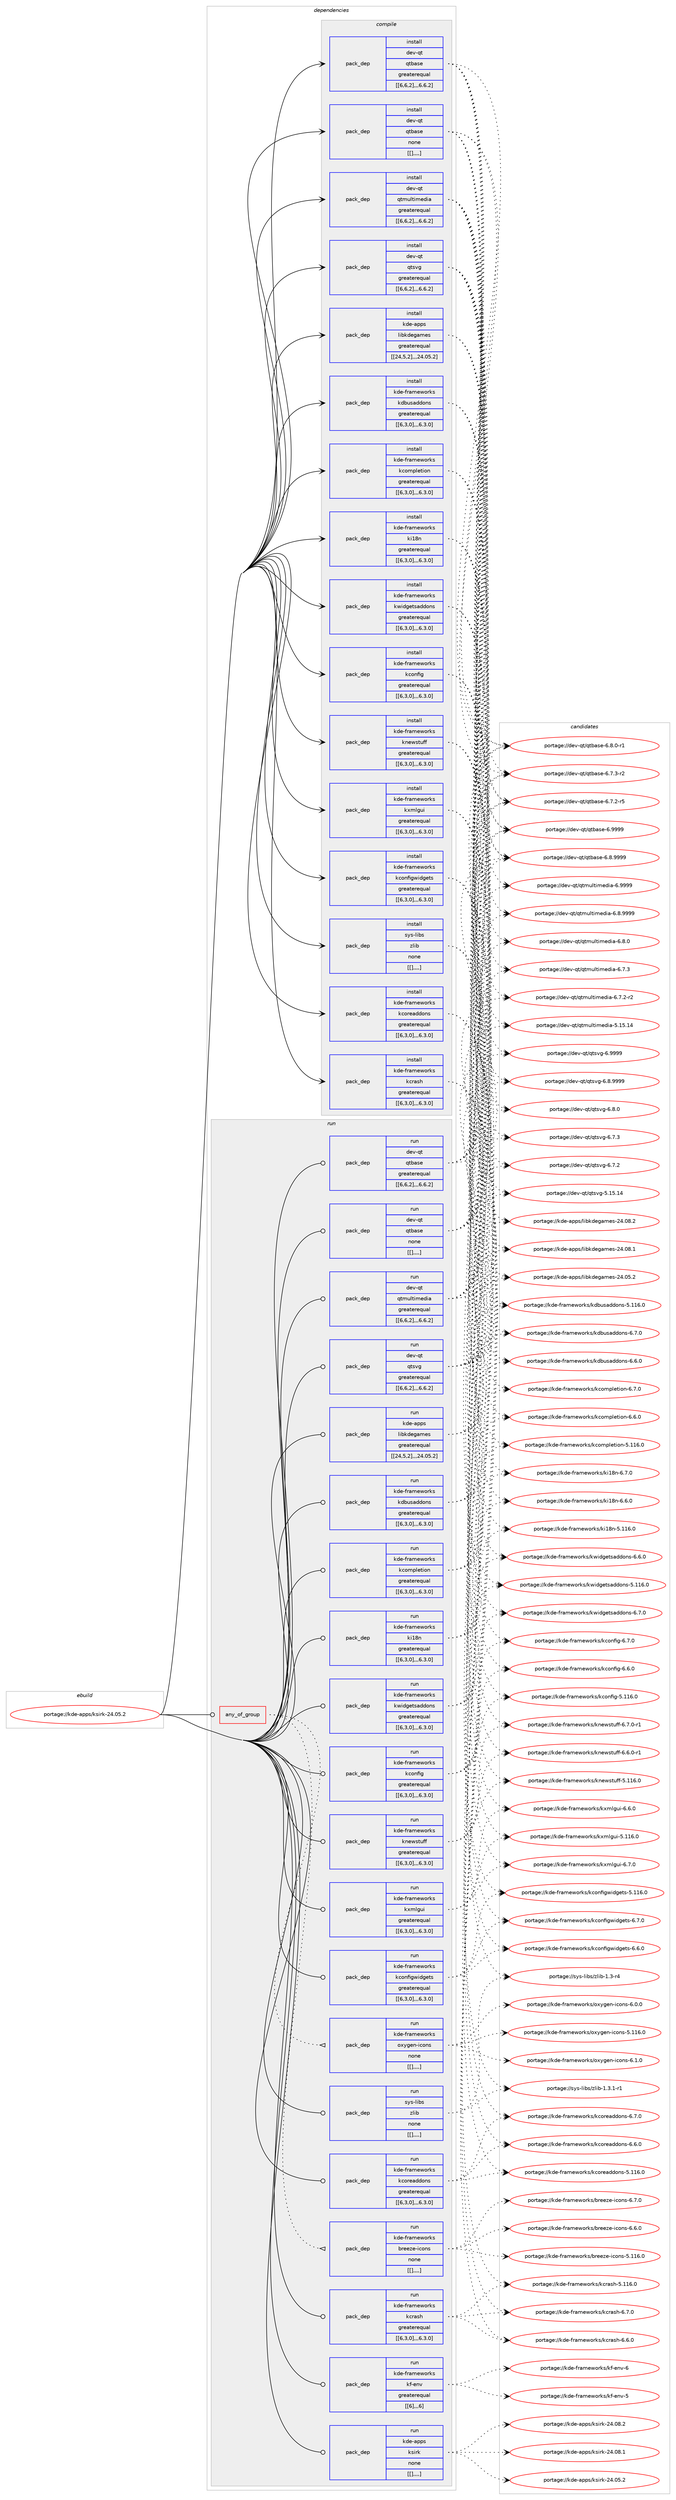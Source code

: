 digraph prolog {

# *************
# Graph options
# *************

newrank=true;
concentrate=true;
compound=true;
graph [rankdir=LR,fontname=Helvetica,fontsize=10,ranksep=1.5];#, ranksep=2.5, nodesep=0.2];
edge  [arrowhead=vee];
node  [fontname=Helvetica,fontsize=10];

# **********
# The ebuild
# **********

subgraph cluster_leftcol {
color=gray;
label=<<i>ebuild</i>>;
id [label="portage://kde-apps/ksirk-24.05.2", color=red, width=4, href="../kde-apps/ksirk-24.05.2.svg"];
}

# ****************
# The dependencies
# ****************

subgraph cluster_midcol {
color=gray;
label=<<i>dependencies</i>>;
subgraph cluster_compile {
fillcolor="#eeeeee";
style=filled;
label=<<i>compile</i>>;
subgraph pack200305 {
dependency274861 [label=<<TABLE BORDER="0" CELLBORDER="1" CELLSPACING="0" CELLPADDING="4" WIDTH="220"><TR><TD ROWSPAN="6" CELLPADDING="30">pack_dep</TD></TR><TR><TD WIDTH="110">install</TD></TR><TR><TD>dev-qt</TD></TR><TR><TD>qtbase</TD></TR><TR><TD>greaterequal</TD></TR><TR><TD>[[6,6,2],,,6.6.2]</TD></TR></TABLE>>, shape=none, color=blue];
}
id:e -> dependency274861:w [weight=20,style="solid",arrowhead="vee"];
subgraph pack200398 {
dependency274977 [label=<<TABLE BORDER="0" CELLBORDER="1" CELLSPACING="0" CELLPADDING="4" WIDTH="220"><TR><TD ROWSPAN="6" CELLPADDING="30">pack_dep</TD></TR><TR><TD WIDTH="110">install</TD></TR><TR><TD>dev-qt</TD></TR><TR><TD>qtbase</TD></TR><TR><TD>none</TD></TR><TR><TD>[[],,,,]</TD></TR></TABLE>>, shape=none, color=blue];
}
id:e -> dependency274977:w [weight=20,style="solid",arrowhead="vee"];
subgraph pack200439 {
dependency275063 [label=<<TABLE BORDER="0" CELLBORDER="1" CELLSPACING="0" CELLPADDING="4" WIDTH="220"><TR><TD ROWSPAN="6" CELLPADDING="30">pack_dep</TD></TR><TR><TD WIDTH="110">install</TD></TR><TR><TD>dev-qt</TD></TR><TR><TD>qtmultimedia</TD></TR><TR><TD>greaterequal</TD></TR><TR><TD>[[6,6,2],,,6.6.2]</TD></TR></TABLE>>, shape=none, color=blue];
}
id:e -> dependency275063:w [weight=20,style="solid",arrowhead="vee"];
subgraph pack200602 {
dependency275223 [label=<<TABLE BORDER="0" CELLBORDER="1" CELLSPACING="0" CELLPADDING="4" WIDTH="220"><TR><TD ROWSPAN="6" CELLPADDING="30">pack_dep</TD></TR><TR><TD WIDTH="110">install</TD></TR><TR><TD>dev-qt</TD></TR><TR><TD>qtsvg</TD></TR><TR><TD>greaterequal</TD></TR><TR><TD>[[6,6,2],,,6.6.2]</TD></TR></TABLE>>, shape=none, color=blue];
}
id:e -> dependency275223:w [weight=20,style="solid",arrowhead="vee"];
subgraph pack200681 {
dependency275249 [label=<<TABLE BORDER="0" CELLBORDER="1" CELLSPACING="0" CELLPADDING="4" WIDTH="220"><TR><TD ROWSPAN="6" CELLPADDING="30">pack_dep</TD></TR><TR><TD WIDTH="110">install</TD></TR><TR><TD>kde-apps</TD></TR><TR><TD>libkdegames</TD></TR><TR><TD>greaterequal</TD></TR><TR><TD>[[24,5,2],,,24.05.2]</TD></TR></TABLE>>, shape=none, color=blue];
}
id:e -> dependency275249:w [weight=20,style="solid",arrowhead="vee"];
subgraph pack200685 {
dependency275260 [label=<<TABLE BORDER="0" CELLBORDER="1" CELLSPACING="0" CELLPADDING="4" WIDTH="220"><TR><TD ROWSPAN="6" CELLPADDING="30">pack_dep</TD></TR><TR><TD WIDTH="110">install</TD></TR><TR><TD>kde-frameworks</TD></TR><TR><TD>kcompletion</TD></TR><TR><TD>greaterequal</TD></TR><TR><TD>[[6,3,0],,,6.3.0]</TD></TR></TABLE>>, shape=none, color=blue];
}
id:e -> dependency275260:w [weight=20,style="solid",arrowhead="vee"];
subgraph pack200767 {
dependency275373 [label=<<TABLE BORDER="0" CELLBORDER="1" CELLSPACING="0" CELLPADDING="4" WIDTH="220"><TR><TD ROWSPAN="6" CELLPADDING="30">pack_dep</TD></TR><TR><TD WIDTH="110">install</TD></TR><TR><TD>kde-frameworks</TD></TR><TR><TD>kconfig</TD></TR><TR><TD>greaterequal</TD></TR><TR><TD>[[6,3,0],,,6.3.0]</TD></TR></TABLE>>, shape=none, color=blue];
}
id:e -> dependency275373:w [weight=20,style="solid",arrowhead="vee"];
subgraph pack200827 {
dependency275395 [label=<<TABLE BORDER="0" CELLBORDER="1" CELLSPACING="0" CELLPADDING="4" WIDTH="220"><TR><TD ROWSPAN="6" CELLPADDING="30">pack_dep</TD></TR><TR><TD WIDTH="110">install</TD></TR><TR><TD>kde-frameworks</TD></TR><TR><TD>kconfigwidgets</TD></TR><TR><TD>greaterequal</TD></TR><TR><TD>[[6,3,0],,,6.3.0]</TD></TR></TABLE>>, shape=none, color=blue];
}
id:e -> dependency275395:w [weight=20,style="solid",arrowhead="vee"];
subgraph pack200868 {
dependency275460 [label=<<TABLE BORDER="0" CELLBORDER="1" CELLSPACING="0" CELLPADDING="4" WIDTH="220"><TR><TD ROWSPAN="6" CELLPADDING="30">pack_dep</TD></TR><TR><TD WIDTH="110">install</TD></TR><TR><TD>kde-frameworks</TD></TR><TR><TD>kcoreaddons</TD></TR><TR><TD>greaterequal</TD></TR><TR><TD>[[6,3,0],,,6.3.0]</TD></TR></TABLE>>, shape=none, color=blue];
}
id:e -> dependency275460:w [weight=20,style="solid",arrowhead="vee"];
subgraph pack200905 {
dependency275480 [label=<<TABLE BORDER="0" CELLBORDER="1" CELLSPACING="0" CELLPADDING="4" WIDTH="220"><TR><TD ROWSPAN="6" CELLPADDING="30">pack_dep</TD></TR><TR><TD WIDTH="110">install</TD></TR><TR><TD>kde-frameworks</TD></TR><TR><TD>kcrash</TD></TR><TR><TD>greaterequal</TD></TR><TR><TD>[[6,3,0],,,6.3.0]</TD></TR></TABLE>>, shape=none, color=blue];
}
id:e -> dependency275480:w [weight=20,style="solid",arrowhead="vee"];
subgraph pack200908 {
dependency275486 [label=<<TABLE BORDER="0" CELLBORDER="1" CELLSPACING="0" CELLPADDING="4" WIDTH="220"><TR><TD ROWSPAN="6" CELLPADDING="30">pack_dep</TD></TR><TR><TD WIDTH="110">install</TD></TR><TR><TD>kde-frameworks</TD></TR><TR><TD>kdbusaddons</TD></TR><TR><TD>greaterequal</TD></TR><TR><TD>[[6,3,0],,,6.3.0]</TD></TR></TABLE>>, shape=none, color=blue];
}
id:e -> dependency275486:w [weight=20,style="solid",arrowhead="vee"];
subgraph pack200923 {
dependency275505 [label=<<TABLE BORDER="0" CELLBORDER="1" CELLSPACING="0" CELLPADDING="4" WIDTH="220"><TR><TD ROWSPAN="6" CELLPADDING="30">pack_dep</TD></TR><TR><TD WIDTH="110">install</TD></TR><TR><TD>kde-frameworks</TD></TR><TR><TD>ki18n</TD></TR><TR><TD>greaterequal</TD></TR><TR><TD>[[6,3,0],,,6.3.0]</TD></TR></TABLE>>, shape=none, color=blue];
}
id:e -> dependency275505:w [weight=20,style="solid",arrowhead="vee"];
subgraph pack200930 {
dependency275523 [label=<<TABLE BORDER="0" CELLBORDER="1" CELLSPACING="0" CELLPADDING="4" WIDTH="220"><TR><TD ROWSPAN="6" CELLPADDING="30">pack_dep</TD></TR><TR><TD WIDTH="110">install</TD></TR><TR><TD>kde-frameworks</TD></TR><TR><TD>knewstuff</TD></TR><TR><TD>greaterequal</TD></TR><TR><TD>[[6,3,0],,,6.3.0]</TD></TR></TABLE>>, shape=none, color=blue];
}
id:e -> dependency275523:w [weight=20,style="solid",arrowhead="vee"];
subgraph pack200963 {
dependency275546 [label=<<TABLE BORDER="0" CELLBORDER="1" CELLSPACING="0" CELLPADDING="4" WIDTH="220"><TR><TD ROWSPAN="6" CELLPADDING="30">pack_dep</TD></TR><TR><TD WIDTH="110">install</TD></TR><TR><TD>kde-frameworks</TD></TR><TR><TD>kwidgetsaddons</TD></TR><TR><TD>greaterequal</TD></TR><TR><TD>[[6,3,0],,,6.3.0]</TD></TR></TABLE>>, shape=none, color=blue];
}
id:e -> dependency275546:w [weight=20,style="solid",arrowhead="vee"];
subgraph pack200967 {
dependency275584 [label=<<TABLE BORDER="0" CELLBORDER="1" CELLSPACING="0" CELLPADDING="4" WIDTH="220"><TR><TD ROWSPAN="6" CELLPADDING="30">pack_dep</TD></TR><TR><TD WIDTH="110">install</TD></TR><TR><TD>kde-frameworks</TD></TR><TR><TD>kxmlgui</TD></TR><TR><TD>greaterequal</TD></TR><TR><TD>[[6,3,0],,,6.3.0]</TD></TR></TABLE>>, shape=none, color=blue];
}
id:e -> dependency275584:w [weight=20,style="solid",arrowhead="vee"];
subgraph pack201005 {
dependency275747 [label=<<TABLE BORDER="0" CELLBORDER="1" CELLSPACING="0" CELLPADDING="4" WIDTH="220"><TR><TD ROWSPAN="6" CELLPADDING="30">pack_dep</TD></TR><TR><TD WIDTH="110">install</TD></TR><TR><TD>sys-libs</TD></TR><TR><TD>zlib</TD></TR><TR><TD>none</TD></TR><TR><TD>[[],,,,]</TD></TR></TABLE>>, shape=none, color=blue];
}
id:e -> dependency275747:w [weight=20,style="solid",arrowhead="vee"];
}
subgraph cluster_compileandrun {
fillcolor="#eeeeee";
style=filled;
label=<<i>compile and run</i>>;
}
subgraph cluster_run {
fillcolor="#eeeeee";
style=filled;
label=<<i>run</i>>;
subgraph any1962 {
dependency275754 [label=<<TABLE BORDER="0" CELLBORDER="1" CELLSPACING="0" CELLPADDING="4"><TR><TD CELLPADDING="10">any_of_group</TD></TR></TABLE>>, shape=none, color=red];subgraph pack201174 {
dependency275772 [label=<<TABLE BORDER="0" CELLBORDER="1" CELLSPACING="0" CELLPADDING="4" WIDTH="220"><TR><TD ROWSPAN="6" CELLPADDING="30">pack_dep</TD></TR><TR><TD WIDTH="110">run</TD></TR><TR><TD>kde-frameworks</TD></TR><TR><TD>breeze-icons</TD></TR><TR><TD>none</TD></TR><TR><TD>[[],,,,]</TD></TR></TABLE>>, shape=none, color=blue];
}
dependency275754:e -> dependency275772:w [weight=20,style="dotted",arrowhead="oinv"];
subgraph pack201200 {
dependency275803 [label=<<TABLE BORDER="0" CELLBORDER="1" CELLSPACING="0" CELLPADDING="4" WIDTH="220"><TR><TD ROWSPAN="6" CELLPADDING="30">pack_dep</TD></TR><TR><TD WIDTH="110">run</TD></TR><TR><TD>kde-frameworks</TD></TR><TR><TD>oxygen-icons</TD></TR><TR><TD>none</TD></TR><TR><TD>[[],,,,]</TD></TR></TABLE>>, shape=none, color=blue];
}
dependency275754:e -> dependency275803:w [weight=20,style="dotted",arrowhead="oinv"];
}
id:e -> dependency275754:w [weight=20,style="solid",arrowhead="odot"];
subgraph pack201203 {
dependency275822 [label=<<TABLE BORDER="0" CELLBORDER="1" CELLSPACING="0" CELLPADDING="4" WIDTH="220"><TR><TD ROWSPAN="6" CELLPADDING="30">pack_dep</TD></TR><TR><TD WIDTH="110">run</TD></TR><TR><TD>dev-qt</TD></TR><TR><TD>qtbase</TD></TR><TR><TD>greaterequal</TD></TR><TR><TD>[[6,6,2],,,6.6.2]</TD></TR></TABLE>>, shape=none, color=blue];
}
id:e -> dependency275822:w [weight=20,style="solid",arrowhead="odot"];
subgraph pack201246 {
dependency275857 [label=<<TABLE BORDER="0" CELLBORDER="1" CELLSPACING="0" CELLPADDING="4" WIDTH="220"><TR><TD ROWSPAN="6" CELLPADDING="30">pack_dep</TD></TR><TR><TD WIDTH="110">run</TD></TR><TR><TD>dev-qt</TD></TR><TR><TD>qtbase</TD></TR><TR><TD>none</TD></TR><TR><TD>[[],,,,]</TD></TR></TABLE>>, shape=none, color=blue];
}
id:e -> dependency275857:w [weight=20,style="solid",arrowhead="odot"];
subgraph pack201260 {
dependency275870 [label=<<TABLE BORDER="0" CELLBORDER="1" CELLSPACING="0" CELLPADDING="4" WIDTH="220"><TR><TD ROWSPAN="6" CELLPADDING="30">pack_dep</TD></TR><TR><TD WIDTH="110">run</TD></TR><TR><TD>dev-qt</TD></TR><TR><TD>qtmultimedia</TD></TR><TR><TD>greaterequal</TD></TR><TR><TD>[[6,6,2],,,6.6.2]</TD></TR></TABLE>>, shape=none, color=blue];
}
id:e -> dependency275870:w [weight=20,style="solid",arrowhead="odot"];
subgraph pack201275 {
dependency275887 [label=<<TABLE BORDER="0" CELLBORDER="1" CELLSPACING="0" CELLPADDING="4" WIDTH="220"><TR><TD ROWSPAN="6" CELLPADDING="30">pack_dep</TD></TR><TR><TD WIDTH="110">run</TD></TR><TR><TD>dev-qt</TD></TR><TR><TD>qtsvg</TD></TR><TR><TD>greaterequal</TD></TR><TR><TD>[[6,6,2],,,6.6.2]</TD></TR></TABLE>>, shape=none, color=blue];
}
id:e -> dependency275887:w [weight=20,style="solid",arrowhead="odot"];
subgraph pack201280 {
dependency275891 [label=<<TABLE BORDER="0" CELLBORDER="1" CELLSPACING="0" CELLPADDING="4" WIDTH="220"><TR><TD ROWSPAN="6" CELLPADDING="30">pack_dep</TD></TR><TR><TD WIDTH="110">run</TD></TR><TR><TD>kde-apps</TD></TR><TR><TD>libkdegames</TD></TR><TR><TD>greaterequal</TD></TR><TR><TD>[[24,5,2],,,24.05.2]</TD></TR></TABLE>>, shape=none, color=blue];
}
id:e -> dependency275891:w [weight=20,style="solid",arrowhead="odot"];
subgraph pack201285 {
dependency275893 [label=<<TABLE BORDER="0" CELLBORDER="1" CELLSPACING="0" CELLPADDING="4" WIDTH="220"><TR><TD ROWSPAN="6" CELLPADDING="30">pack_dep</TD></TR><TR><TD WIDTH="110">run</TD></TR><TR><TD>kde-frameworks</TD></TR><TR><TD>kcompletion</TD></TR><TR><TD>greaterequal</TD></TR><TR><TD>[[6,3,0],,,6.3.0]</TD></TR></TABLE>>, shape=none, color=blue];
}
id:e -> dependency275893:w [weight=20,style="solid",arrowhead="odot"];
subgraph pack201289 {
dependency275894 [label=<<TABLE BORDER="0" CELLBORDER="1" CELLSPACING="0" CELLPADDING="4" WIDTH="220"><TR><TD ROWSPAN="6" CELLPADDING="30">pack_dep</TD></TR><TR><TD WIDTH="110">run</TD></TR><TR><TD>kde-frameworks</TD></TR><TR><TD>kconfig</TD></TR><TR><TD>greaterequal</TD></TR><TR><TD>[[6,3,0],,,6.3.0]</TD></TR></TABLE>>, shape=none, color=blue];
}
id:e -> dependency275894:w [weight=20,style="solid",arrowhead="odot"];
subgraph pack201327 {
dependency275958 [label=<<TABLE BORDER="0" CELLBORDER="1" CELLSPACING="0" CELLPADDING="4" WIDTH="220"><TR><TD ROWSPAN="6" CELLPADDING="30">pack_dep</TD></TR><TR><TD WIDTH="110">run</TD></TR><TR><TD>kde-frameworks</TD></TR><TR><TD>kconfigwidgets</TD></TR><TR><TD>greaterequal</TD></TR><TR><TD>[[6,3,0],,,6.3.0]</TD></TR></TABLE>>, shape=none, color=blue];
}
id:e -> dependency275958:w [weight=20,style="solid",arrowhead="odot"];
subgraph pack201341 {
dependency275960 [label=<<TABLE BORDER="0" CELLBORDER="1" CELLSPACING="0" CELLPADDING="4" WIDTH="220"><TR><TD ROWSPAN="6" CELLPADDING="30">pack_dep</TD></TR><TR><TD WIDTH="110">run</TD></TR><TR><TD>kde-frameworks</TD></TR><TR><TD>kcoreaddons</TD></TR><TR><TD>greaterequal</TD></TR><TR><TD>[[6,3,0],,,6.3.0]</TD></TR></TABLE>>, shape=none, color=blue];
}
id:e -> dependency275960:w [weight=20,style="solid",arrowhead="odot"];
subgraph pack201345 {
dependency275963 [label=<<TABLE BORDER="0" CELLBORDER="1" CELLSPACING="0" CELLPADDING="4" WIDTH="220"><TR><TD ROWSPAN="6" CELLPADDING="30">pack_dep</TD></TR><TR><TD WIDTH="110">run</TD></TR><TR><TD>kde-frameworks</TD></TR><TR><TD>kcrash</TD></TR><TR><TD>greaterequal</TD></TR><TR><TD>[[6,3,0],,,6.3.0]</TD></TR></TABLE>>, shape=none, color=blue];
}
id:e -> dependency275963:w [weight=20,style="solid",arrowhead="odot"];
subgraph pack201388 {
dependency276013 [label=<<TABLE BORDER="0" CELLBORDER="1" CELLSPACING="0" CELLPADDING="4" WIDTH="220"><TR><TD ROWSPAN="6" CELLPADDING="30">pack_dep</TD></TR><TR><TD WIDTH="110">run</TD></TR><TR><TD>kde-frameworks</TD></TR><TR><TD>kdbusaddons</TD></TR><TR><TD>greaterequal</TD></TR><TR><TD>[[6,3,0],,,6.3.0]</TD></TR></TABLE>>, shape=none, color=blue];
}
id:e -> dependency276013:w [weight=20,style="solid",arrowhead="odot"];
subgraph pack201393 {
dependency276076 [label=<<TABLE BORDER="0" CELLBORDER="1" CELLSPACING="0" CELLPADDING="4" WIDTH="220"><TR><TD ROWSPAN="6" CELLPADDING="30">pack_dep</TD></TR><TR><TD WIDTH="110">run</TD></TR><TR><TD>kde-frameworks</TD></TR><TR><TD>kf-env</TD></TR><TR><TD>greaterequal</TD></TR><TR><TD>[[6],,,6]</TD></TR></TABLE>>, shape=none, color=blue];
}
id:e -> dependency276076:w [weight=20,style="solid",arrowhead="odot"];
subgraph pack201457 {
dependency276086 [label=<<TABLE BORDER="0" CELLBORDER="1" CELLSPACING="0" CELLPADDING="4" WIDTH="220"><TR><TD ROWSPAN="6" CELLPADDING="30">pack_dep</TD></TR><TR><TD WIDTH="110">run</TD></TR><TR><TD>kde-frameworks</TD></TR><TR><TD>ki18n</TD></TR><TR><TD>greaterequal</TD></TR><TR><TD>[[6,3,0],,,6.3.0]</TD></TR></TABLE>>, shape=none, color=blue];
}
id:e -> dependency276086:w [weight=20,style="solid",arrowhead="odot"];
subgraph pack201476 {
dependency276145 [label=<<TABLE BORDER="0" CELLBORDER="1" CELLSPACING="0" CELLPADDING="4" WIDTH="220"><TR><TD ROWSPAN="6" CELLPADDING="30">pack_dep</TD></TR><TR><TD WIDTH="110">run</TD></TR><TR><TD>kde-frameworks</TD></TR><TR><TD>knewstuff</TD></TR><TR><TD>greaterequal</TD></TR><TR><TD>[[6,3,0],,,6.3.0]</TD></TR></TABLE>>, shape=none, color=blue];
}
id:e -> dependency276145:w [weight=20,style="solid",arrowhead="odot"];
subgraph pack201522 {
dependency276147 [label=<<TABLE BORDER="0" CELLBORDER="1" CELLSPACING="0" CELLPADDING="4" WIDTH="220"><TR><TD ROWSPAN="6" CELLPADDING="30">pack_dep</TD></TR><TR><TD WIDTH="110">run</TD></TR><TR><TD>kde-frameworks</TD></TR><TR><TD>kwidgetsaddons</TD></TR><TR><TD>greaterequal</TD></TR><TR><TD>[[6,3,0],,,6.3.0]</TD></TR></TABLE>>, shape=none, color=blue];
}
id:e -> dependency276147:w [weight=20,style="solid",arrowhead="odot"];
subgraph pack201525 {
dependency276229 [label=<<TABLE BORDER="0" CELLBORDER="1" CELLSPACING="0" CELLPADDING="4" WIDTH="220"><TR><TD ROWSPAN="6" CELLPADDING="30">pack_dep</TD></TR><TR><TD WIDTH="110">run</TD></TR><TR><TD>kde-frameworks</TD></TR><TR><TD>kxmlgui</TD></TR><TR><TD>greaterequal</TD></TR><TR><TD>[[6,3,0],,,6.3.0]</TD></TR></TABLE>>, shape=none, color=blue];
}
id:e -> dependency276229:w [weight=20,style="solid",arrowhead="odot"];
subgraph pack201602 {
dependency276248 [label=<<TABLE BORDER="0" CELLBORDER="1" CELLSPACING="0" CELLPADDING="4" WIDTH="220"><TR><TD ROWSPAN="6" CELLPADDING="30">pack_dep</TD></TR><TR><TD WIDTH="110">run</TD></TR><TR><TD>sys-libs</TD></TR><TR><TD>zlib</TD></TR><TR><TD>none</TD></TR><TR><TD>[[],,,,]</TD></TR></TABLE>>, shape=none, color=blue];
}
id:e -> dependency276248:w [weight=20,style="solid",arrowhead="odot"];
subgraph pack201633 {
dependency276265 [label=<<TABLE BORDER="0" CELLBORDER="1" CELLSPACING="0" CELLPADDING="4" WIDTH="220"><TR><TD ROWSPAN="6" CELLPADDING="30">pack_dep</TD></TR><TR><TD WIDTH="110">run</TD></TR><TR><TD>kde-apps</TD></TR><TR><TD>ksirk</TD></TR><TR><TD>none</TD></TR><TR><TD>[[],,,,]</TD></TR></TABLE>>, shape=none, color=blue];
}
id:e -> dependency276265:w [weight=20,style="solid",arrowhead="odot"];
}
}

# **************
# The candidates
# **************

subgraph cluster_choices {
rank=same;
color=gray;
label=<<i>candidates</i>>;

subgraph choice200153 {
color=black;
nodesep=1;
choice1001011184511311647113116989711510145544657575757 [label="portage://dev-qt/qtbase-6.9999", color=red, width=4,href="../dev-qt/qtbase-6.9999.svg"];
choice10010111845113116471131169897115101455446564657575757 [label="portage://dev-qt/qtbase-6.8.9999", color=red, width=4,href="../dev-qt/qtbase-6.8.9999.svg"];
choice100101118451131164711311698971151014554465646484511449 [label="portage://dev-qt/qtbase-6.8.0-r1", color=red, width=4,href="../dev-qt/qtbase-6.8.0-r1.svg"];
choice100101118451131164711311698971151014554465546514511450 [label="portage://dev-qt/qtbase-6.7.3-r2", color=red, width=4,href="../dev-qt/qtbase-6.7.3-r2.svg"];
choice100101118451131164711311698971151014554465546504511453 [label="portage://dev-qt/qtbase-6.7.2-r5", color=red, width=4,href="../dev-qt/qtbase-6.7.2-r5.svg"];
dependency274861:e -> choice1001011184511311647113116989711510145544657575757:w [style=dotted,weight="100"];
dependency274861:e -> choice10010111845113116471131169897115101455446564657575757:w [style=dotted,weight="100"];
dependency274861:e -> choice100101118451131164711311698971151014554465646484511449:w [style=dotted,weight="100"];
dependency274861:e -> choice100101118451131164711311698971151014554465546514511450:w [style=dotted,weight="100"];
dependency274861:e -> choice100101118451131164711311698971151014554465546504511453:w [style=dotted,weight="100"];
}
subgraph choice200211 {
color=black;
nodesep=1;
choice1001011184511311647113116989711510145544657575757 [label="portage://dev-qt/qtbase-6.9999", color=red, width=4,href="../dev-qt/qtbase-6.9999.svg"];
choice10010111845113116471131169897115101455446564657575757 [label="portage://dev-qt/qtbase-6.8.9999", color=red, width=4,href="../dev-qt/qtbase-6.8.9999.svg"];
choice100101118451131164711311698971151014554465646484511449 [label="portage://dev-qt/qtbase-6.8.0-r1", color=red, width=4,href="../dev-qt/qtbase-6.8.0-r1.svg"];
choice100101118451131164711311698971151014554465546514511450 [label="portage://dev-qt/qtbase-6.7.3-r2", color=red, width=4,href="../dev-qt/qtbase-6.7.3-r2.svg"];
choice100101118451131164711311698971151014554465546504511453 [label="portage://dev-qt/qtbase-6.7.2-r5", color=red, width=4,href="../dev-qt/qtbase-6.7.2-r5.svg"];
dependency274977:e -> choice1001011184511311647113116989711510145544657575757:w [style=dotted,weight="100"];
dependency274977:e -> choice10010111845113116471131169897115101455446564657575757:w [style=dotted,weight="100"];
dependency274977:e -> choice100101118451131164711311698971151014554465646484511449:w [style=dotted,weight="100"];
dependency274977:e -> choice100101118451131164711311698971151014554465546514511450:w [style=dotted,weight="100"];
dependency274977:e -> choice100101118451131164711311698971151014554465546504511453:w [style=dotted,weight="100"];
}
subgraph choice200219 {
color=black;
nodesep=1;
choice10010111845113116471131161091171081161051091011001059745544657575757 [label="portage://dev-qt/qtmultimedia-6.9999", color=red, width=4,href="../dev-qt/qtmultimedia-6.9999.svg"];
choice100101118451131164711311610911710811610510910110010597455446564657575757 [label="portage://dev-qt/qtmultimedia-6.8.9999", color=red, width=4,href="../dev-qt/qtmultimedia-6.8.9999.svg"];
choice100101118451131164711311610911710811610510910110010597455446564648 [label="portage://dev-qt/qtmultimedia-6.8.0", color=red, width=4,href="../dev-qt/qtmultimedia-6.8.0.svg"];
choice100101118451131164711311610911710811610510910110010597455446554651 [label="portage://dev-qt/qtmultimedia-6.7.3", color=red, width=4,href="../dev-qt/qtmultimedia-6.7.3.svg"];
choice1001011184511311647113116109117108116105109101100105974554465546504511450 [label="portage://dev-qt/qtmultimedia-6.7.2-r2", color=red, width=4,href="../dev-qt/qtmultimedia-6.7.2-r2.svg"];
choice1001011184511311647113116109117108116105109101100105974553464953464952 [label="portage://dev-qt/qtmultimedia-5.15.14", color=red, width=4,href="../dev-qt/qtmultimedia-5.15.14.svg"];
dependency275063:e -> choice10010111845113116471131161091171081161051091011001059745544657575757:w [style=dotted,weight="100"];
dependency275063:e -> choice100101118451131164711311610911710811610510910110010597455446564657575757:w [style=dotted,weight="100"];
dependency275063:e -> choice100101118451131164711311610911710811610510910110010597455446564648:w [style=dotted,weight="100"];
dependency275063:e -> choice100101118451131164711311610911710811610510910110010597455446554651:w [style=dotted,weight="100"];
dependency275063:e -> choice1001011184511311647113116109117108116105109101100105974554465546504511450:w [style=dotted,weight="100"];
dependency275063:e -> choice1001011184511311647113116109117108116105109101100105974553464953464952:w [style=dotted,weight="100"];
}
subgraph choice200259 {
color=black;
nodesep=1;
choice100101118451131164711311611511810345544657575757 [label="portage://dev-qt/qtsvg-6.9999", color=red, width=4,href="../dev-qt/qtsvg-6.9999.svg"];
choice1001011184511311647113116115118103455446564657575757 [label="portage://dev-qt/qtsvg-6.8.9999", color=red, width=4,href="../dev-qt/qtsvg-6.8.9999.svg"];
choice1001011184511311647113116115118103455446564648 [label="portage://dev-qt/qtsvg-6.8.0", color=red, width=4,href="../dev-qt/qtsvg-6.8.0.svg"];
choice1001011184511311647113116115118103455446554651 [label="portage://dev-qt/qtsvg-6.7.3", color=red, width=4,href="../dev-qt/qtsvg-6.7.3.svg"];
choice1001011184511311647113116115118103455446554650 [label="portage://dev-qt/qtsvg-6.7.2", color=red, width=4,href="../dev-qt/qtsvg-6.7.2.svg"];
choice10010111845113116471131161151181034553464953464952 [label="portage://dev-qt/qtsvg-5.15.14", color=red, width=4,href="../dev-qt/qtsvg-5.15.14.svg"];
dependency275223:e -> choice100101118451131164711311611511810345544657575757:w [style=dotted,weight="100"];
dependency275223:e -> choice1001011184511311647113116115118103455446564657575757:w [style=dotted,weight="100"];
dependency275223:e -> choice1001011184511311647113116115118103455446564648:w [style=dotted,weight="100"];
dependency275223:e -> choice1001011184511311647113116115118103455446554651:w [style=dotted,weight="100"];
dependency275223:e -> choice1001011184511311647113116115118103455446554650:w [style=dotted,weight="100"];
dependency275223:e -> choice10010111845113116471131161151181034553464953464952:w [style=dotted,weight="100"];
}
subgraph choice200309 {
color=black;
nodesep=1;
choice10710010145971121121154710810598107100101103971091011154550524648564650 [label="portage://kde-apps/libkdegames-24.08.2", color=red, width=4,href="../kde-apps/libkdegames-24.08.2.svg"];
choice10710010145971121121154710810598107100101103971091011154550524648564649 [label="portage://kde-apps/libkdegames-24.08.1", color=red, width=4,href="../kde-apps/libkdegames-24.08.1.svg"];
choice10710010145971121121154710810598107100101103971091011154550524648534650 [label="portage://kde-apps/libkdegames-24.05.2", color=red, width=4,href="../kde-apps/libkdegames-24.05.2.svg"];
dependency275249:e -> choice10710010145971121121154710810598107100101103971091011154550524648564650:w [style=dotted,weight="100"];
dependency275249:e -> choice10710010145971121121154710810598107100101103971091011154550524648564649:w [style=dotted,weight="100"];
dependency275249:e -> choice10710010145971121121154710810598107100101103971091011154550524648534650:w [style=dotted,weight="100"];
}
subgraph choice200332 {
color=black;
nodesep=1;
choice10710010145102114971091011191111141071154710799111109112108101116105111110455446554648 [label="portage://kde-frameworks/kcompletion-6.7.0", color=red, width=4,href="../kde-frameworks/kcompletion-6.7.0.svg"];
choice10710010145102114971091011191111141071154710799111109112108101116105111110455446544648 [label="portage://kde-frameworks/kcompletion-6.6.0", color=red, width=4,href="../kde-frameworks/kcompletion-6.6.0.svg"];
choice107100101451021149710910111911111410711547107991111091121081011161051111104553464949544648 [label="portage://kde-frameworks/kcompletion-5.116.0", color=red, width=4,href="../kde-frameworks/kcompletion-5.116.0.svg"];
dependency275260:e -> choice10710010145102114971091011191111141071154710799111109112108101116105111110455446554648:w [style=dotted,weight="100"];
dependency275260:e -> choice10710010145102114971091011191111141071154710799111109112108101116105111110455446544648:w [style=dotted,weight="100"];
dependency275260:e -> choice107100101451021149710910111911111410711547107991111091121081011161051111104553464949544648:w [style=dotted,weight="100"];
}
subgraph choice200340 {
color=black;
nodesep=1;
choice10710010145102114971091011191111141071154710799111110102105103455446554648 [label="portage://kde-frameworks/kconfig-6.7.0", color=red, width=4,href="../kde-frameworks/kconfig-6.7.0.svg"];
choice10710010145102114971091011191111141071154710799111110102105103455446544648 [label="portage://kde-frameworks/kconfig-6.6.0", color=red, width=4,href="../kde-frameworks/kconfig-6.6.0.svg"];
choice107100101451021149710910111911111410711547107991111101021051034553464949544648 [label="portage://kde-frameworks/kconfig-5.116.0", color=red, width=4,href="../kde-frameworks/kconfig-5.116.0.svg"];
dependency275373:e -> choice10710010145102114971091011191111141071154710799111110102105103455446554648:w [style=dotted,weight="100"];
dependency275373:e -> choice10710010145102114971091011191111141071154710799111110102105103455446544648:w [style=dotted,weight="100"];
dependency275373:e -> choice107100101451021149710910111911111410711547107991111101021051034553464949544648:w [style=dotted,weight="100"];
}
subgraph choice200364 {
color=black;
nodesep=1;
choice10710010145102114971091011191111141071154710799111110102105103119105100103101116115455446554648 [label="portage://kde-frameworks/kconfigwidgets-6.7.0", color=red, width=4,href="../kde-frameworks/kconfigwidgets-6.7.0.svg"];
choice10710010145102114971091011191111141071154710799111110102105103119105100103101116115455446544648 [label="portage://kde-frameworks/kconfigwidgets-6.6.0", color=red, width=4,href="../kde-frameworks/kconfigwidgets-6.6.0.svg"];
choice107100101451021149710910111911111410711547107991111101021051031191051001031011161154553464949544648 [label="portage://kde-frameworks/kconfigwidgets-5.116.0", color=red, width=4,href="../kde-frameworks/kconfigwidgets-5.116.0.svg"];
dependency275395:e -> choice10710010145102114971091011191111141071154710799111110102105103119105100103101116115455446554648:w [style=dotted,weight="100"];
dependency275395:e -> choice10710010145102114971091011191111141071154710799111110102105103119105100103101116115455446544648:w [style=dotted,weight="100"];
dependency275395:e -> choice107100101451021149710910111911111410711547107991111101021051031191051001031011161154553464949544648:w [style=dotted,weight="100"];
}
subgraph choice200370 {
color=black;
nodesep=1;
choice1071001014510211497109101119111114107115471079911111410197100100111110115455446554648 [label="portage://kde-frameworks/kcoreaddons-6.7.0", color=red, width=4,href="../kde-frameworks/kcoreaddons-6.7.0.svg"];
choice1071001014510211497109101119111114107115471079911111410197100100111110115455446544648 [label="portage://kde-frameworks/kcoreaddons-6.6.0", color=red, width=4,href="../kde-frameworks/kcoreaddons-6.6.0.svg"];
choice10710010145102114971091011191111141071154710799111114101971001001111101154553464949544648 [label="portage://kde-frameworks/kcoreaddons-5.116.0", color=red, width=4,href="../kde-frameworks/kcoreaddons-5.116.0.svg"];
dependency275460:e -> choice1071001014510211497109101119111114107115471079911111410197100100111110115455446554648:w [style=dotted,weight="100"];
dependency275460:e -> choice1071001014510211497109101119111114107115471079911111410197100100111110115455446544648:w [style=dotted,weight="100"];
dependency275460:e -> choice10710010145102114971091011191111141071154710799111114101971001001111101154553464949544648:w [style=dotted,weight="100"];
}
subgraph choice200397 {
color=black;
nodesep=1;
choice1071001014510211497109101119111114107115471079911497115104455446554648 [label="portage://kde-frameworks/kcrash-6.7.0", color=red, width=4,href="../kde-frameworks/kcrash-6.7.0.svg"];
choice1071001014510211497109101119111114107115471079911497115104455446544648 [label="portage://kde-frameworks/kcrash-6.6.0", color=red, width=4,href="../kde-frameworks/kcrash-6.6.0.svg"];
choice10710010145102114971091011191111141071154710799114971151044553464949544648 [label="portage://kde-frameworks/kcrash-5.116.0", color=red, width=4,href="../kde-frameworks/kcrash-5.116.0.svg"];
dependency275480:e -> choice1071001014510211497109101119111114107115471079911497115104455446554648:w [style=dotted,weight="100"];
dependency275480:e -> choice1071001014510211497109101119111114107115471079911497115104455446544648:w [style=dotted,weight="100"];
dependency275480:e -> choice10710010145102114971091011191111141071154710799114971151044553464949544648:w [style=dotted,weight="100"];
}
subgraph choice200582 {
color=black;
nodesep=1;
choice1071001014510211497109101119111114107115471071009811711597100100111110115455446554648 [label="portage://kde-frameworks/kdbusaddons-6.7.0", color=red, width=4,href="../kde-frameworks/kdbusaddons-6.7.0.svg"];
choice1071001014510211497109101119111114107115471071009811711597100100111110115455446544648 [label="portage://kde-frameworks/kdbusaddons-6.6.0", color=red, width=4,href="../kde-frameworks/kdbusaddons-6.6.0.svg"];
choice10710010145102114971091011191111141071154710710098117115971001001111101154553464949544648 [label="portage://kde-frameworks/kdbusaddons-5.116.0", color=red, width=4,href="../kde-frameworks/kdbusaddons-5.116.0.svg"];
dependency275486:e -> choice1071001014510211497109101119111114107115471071009811711597100100111110115455446554648:w [style=dotted,weight="100"];
dependency275486:e -> choice1071001014510211497109101119111114107115471071009811711597100100111110115455446544648:w [style=dotted,weight="100"];
dependency275486:e -> choice10710010145102114971091011191111141071154710710098117115971001001111101154553464949544648:w [style=dotted,weight="100"];
}
subgraph choice200680 {
color=black;
nodesep=1;
choice1071001014510211497109101119111114107115471071054956110455446554648 [label="portage://kde-frameworks/ki18n-6.7.0", color=red, width=4,href="../kde-frameworks/ki18n-6.7.0.svg"];
choice1071001014510211497109101119111114107115471071054956110455446544648 [label="portage://kde-frameworks/ki18n-6.6.0", color=red, width=4,href="../kde-frameworks/ki18n-6.6.0.svg"];
choice10710010145102114971091011191111141071154710710549561104553464949544648 [label="portage://kde-frameworks/ki18n-5.116.0", color=red, width=4,href="../kde-frameworks/ki18n-5.116.0.svg"];
dependency275505:e -> choice1071001014510211497109101119111114107115471071054956110455446554648:w [style=dotted,weight="100"];
dependency275505:e -> choice1071001014510211497109101119111114107115471071054956110455446544648:w [style=dotted,weight="100"];
dependency275505:e -> choice10710010145102114971091011191111141071154710710549561104553464949544648:w [style=dotted,weight="100"];
}
subgraph choice200696 {
color=black;
nodesep=1;
choice1071001014510211497109101119111114107115471071101011191151161171021024554465546484511449 [label="portage://kde-frameworks/knewstuff-6.7.0-r1", color=red, width=4,href="../kde-frameworks/knewstuff-6.7.0-r1.svg"];
choice1071001014510211497109101119111114107115471071101011191151161171021024554465446484511449 [label="portage://kde-frameworks/knewstuff-6.6.0-r1", color=red, width=4,href="../kde-frameworks/knewstuff-6.6.0-r1.svg"];
choice1071001014510211497109101119111114107115471071101011191151161171021024553464949544648 [label="portage://kde-frameworks/knewstuff-5.116.0", color=red, width=4,href="../kde-frameworks/knewstuff-5.116.0.svg"];
dependency275523:e -> choice1071001014510211497109101119111114107115471071101011191151161171021024554465546484511449:w [style=dotted,weight="100"];
dependency275523:e -> choice1071001014510211497109101119111114107115471071101011191151161171021024554465446484511449:w [style=dotted,weight="100"];
dependency275523:e -> choice1071001014510211497109101119111114107115471071101011191151161171021024553464949544648:w [style=dotted,weight="100"];
}
subgraph choice200736 {
color=black;
nodesep=1;
choice10710010145102114971091011191111141071154710711910510010310111611597100100111110115455446554648 [label="portage://kde-frameworks/kwidgetsaddons-6.7.0", color=red, width=4,href="../kde-frameworks/kwidgetsaddons-6.7.0.svg"];
choice10710010145102114971091011191111141071154710711910510010310111611597100100111110115455446544648 [label="portage://kde-frameworks/kwidgetsaddons-6.6.0", color=red, width=4,href="../kde-frameworks/kwidgetsaddons-6.6.0.svg"];
choice107100101451021149710910111911111410711547107119105100103101116115971001001111101154553464949544648 [label="portage://kde-frameworks/kwidgetsaddons-5.116.0", color=red, width=4,href="../kde-frameworks/kwidgetsaddons-5.116.0.svg"];
dependency275546:e -> choice10710010145102114971091011191111141071154710711910510010310111611597100100111110115455446554648:w [style=dotted,weight="100"];
dependency275546:e -> choice10710010145102114971091011191111141071154710711910510010310111611597100100111110115455446544648:w [style=dotted,weight="100"];
dependency275546:e -> choice107100101451021149710910111911111410711547107119105100103101116115971001001111101154553464949544648:w [style=dotted,weight="100"];
}
subgraph choice200758 {
color=black;
nodesep=1;
choice107100101451021149710910111911111410711547107120109108103117105455446554648 [label="portage://kde-frameworks/kxmlgui-6.7.0", color=red, width=4,href="../kde-frameworks/kxmlgui-6.7.0.svg"];
choice107100101451021149710910111911111410711547107120109108103117105455446544648 [label="portage://kde-frameworks/kxmlgui-6.6.0", color=red, width=4,href="../kde-frameworks/kxmlgui-6.6.0.svg"];
choice1071001014510211497109101119111114107115471071201091081031171054553464949544648 [label="portage://kde-frameworks/kxmlgui-5.116.0", color=red, width=4,href="../kde-frameworks/kxmlgui-5.116.0.svg"];
dependency275584:e -> choice107100101451021149710910111911111410711547107120109108103117105455446554648:w [style=dotted,weight="100"];
dependency275584:e -> choice107100101451021149710910111911111410711547107120109108103117105455446544648:w [style=dotted,weight="100"];
dependency275584:e -> choice1071001014510211497109101119111114107115471071201091081031171054553464949544648:w [style=dotted,weight="100"];
}
subgraph choice200782 {
color=black;
nodesep=1;
choice115121115451081059811547122108105984549465146494511449 [label="portage://sys-libs/zlib-1.3.1-r1", color=red, width=4,href="../sys-libs/zlib-1.3.1-r1.svg"];
choice11512111545108105981154712210810598454946514511452 [label="portage://sys-libs/zlib-1.3-r4", color=red, width=4,href="../sys-libs/zlib-1.3-r4.svg"];
dependency275747:e -> choice115121115451081059811547122108105984549465146494511449:w [style=dotted,weight="100"];
dependency275747:e -> choice11512111545108105981154712210810598454946514511452:w [style=dotted,weight="100"];
}
subgraph choice200794 {
color=black;
nodesep=1;
choice107100101451021149710910111911111410711547981141011011221014510599111110115455446554648 [label="portage://kde-frameworks/breeze-icons-6.7.0", color=red, width=4,href="../kde-frameworks/breeze-icons-6.7.0.svg"];
choice107100101451021149710910111911111410711547981141011011221014510599111110115455446544648 [label="portage://kde-frameworks/breeze-icons-6.6.0", color=red, width=4,href="../kde-frameworks/breeze-icons-6.6.0.svg"];
choice1071001014510211497109101119111114107115479811410110112210145105991111101154553464949544648 [label="portage://kde-frameworks/breeze-icons-5.116.0", color=red, width=4,href="../kde-frameworks/breeze-icons-5.116.0.svg"];
dependency275772:e -> choice107100101451021149710910111911111410711547981141011011221014510599111110115455446554648:w [style=dotted,weight="100"];
dependency275772:e -> choice107100101451021149710910111911111410711547981141011011221014510599111110115455446544648:w [style=dotted,weight="100"];
dependency275772:e -> choice1071001014510211497109101119111114107115479811410110112210145105991111101154553464949544648:w [style=dotted,weight="100"];
}
subgraph choice200799 {
color=black;
nodesep=1;
choice1071001014510211497109101119111114107115471111201211031011104510599111110115455446494648 [label="portage://kde-frameworks/oxygen-icons-6.1.0", color=red, width=4,href="../kde-frameworks/oxygen-icons-6.1.0.svg"];
choice1071001014510211497109101119111114107115471111201211031011104510599111110115455446484648 [label="portage://kde-frameworks/oxygen-icons-6.0.0", color=red, width=4,href="../kde-frameworks/oxygen-icons-6.0.0.svg"];
choice10710010145102114971091011191111141071154711112012110310111045105991111101154553464949544648 [label="portage://kde-frameworks/oxygen-icons-5.116.0", color=red, width=4,href="../kde-frameworks/oxygen-icons-5.116.0.svg"];
dependency275803:e -> choice1071001014510211497109101119111114107115471111201211031011104510599111110115455446494648:w [style=dotted,weight="100"];
dependency275803:e -> choice1071001014510211497109101119111114107115471111201211031011104510599111110115455446484648:w [style=dotted,weight="100"];
dependency275803:e -> choice10710010145102114971091011191111141071154711112012110310111045105991111101154553464949544648:w [style=dotted,weight="100"];
}
subgraph choice200833 {
color=black;
nodesep=1;
choice1001011184511311647113116989711510145544657575757 [label="portage://dev-qt/qtbase-6.9999", color=red, width=4,href="../dev-qt/qtbase-6.9999.svg"];
choice10010111845113116471131169897115101455446564657575757 [label="portage://dev-qt/qtbase-6.8.9999", color=red, width=4,href="../dev-qt/qtbase-6.8.9999.svg"];
choice100101118451131164711311698971151014554465646484511449 [label="portage://dev-qt/qtbase-6.8.0-r1", color=red, width=4,href="../dev-qt/qtbase-6.8.0-r1.svg"];
choice100101118451131164711311698971151014554465546514511450 [label="portage://dev-qt/qtbase-6.7.3-r2", color=red, width=4,href="../dev-qt/qtbase-6.7.3-r2.svg"];
choice100101118451131164711311698971151014554465546504511453 [label="portage://dev-qt/qtbase-6.7.2-r5", color=red, width=4,href="../dev-qt/qtbase-6.7.2-r5.svg"];
dependency275822:e -> choice1001011184511311647113116989711510145544657575757:w [style=dotted,weight="100"];
dependency275822:e -> choice10010111845113116471131169897115101455446564657575757:w [style=dotted,weight="100"];
dependency275822:e -> choice100101118451131164711311698971151014554465646484511449:w [style=dotted,weight="100"];
dependency275822:e -> choice100101118451131164711311698971151014554465546514511450:w [style=dotted,weight="100"];
dependency275822:e -> choice100101118451131164711311698971151014554465546504511453:w [style=dotted,weight="100"];
}
subgraph choice200841 {
color=black;
nodesep=1;
choice1001011184511311647113116989711510145544657575757 [label="portage://dev-qt/qtbase-6.9999", color=red, width=4,href="../dev-qt/qtbase-6.9999.svg"];
choice10010111845113116471131169897115101455446564657575757 [label="portage://dev-qt/qtbase-6.8.9999", color=red, width=4,href="../dev-qt/qtbase-6.8.9999.svg"];
choice100101118451131164711311698971151014554465646484511449 [label="portage://dev-qt/qtbase-6.8.0-r1", color=red, width=4,href="../dev-qt/qtbase-6.8.0-r1.svg"];
choice100101118451131164711311698971151014554465546514511450 [label="portage://dev-qt/qtbase-6.7.3-r2", color=red, width=4,href="../dev-qt/qtbase-6.7.3-r2.svg"];
choice100101118451131164711311698971151014554465546504511453 [label="portage://dev-qt/qtbase-6.7.2-r5", color=red, width=4,href="../dev-qt/qtbase-6.7.2-r5.svg"];
dependency275857:e -> choice1001011184511311647113116989711510145544657575757:w [style=dotted,weight="100"];
dependency275857:e -> choice10010111845113116471131169897115101455446564657575757:w [style=dotted,weight="100"];
dependency275857:e -> choice100101118451131164711311698971151014554465646484511449:w [style=dotted,weight="100"];
dependency275857:e -> choice100101118451131164711311698971151014554465546514511450:w [style=dotted,weight="100"];
dependency275857:e -> choice100101118451131164711311698971151014554465546504511453:w [style=dotted,weight="100"];
}
subgraph choice200849 {
color=black;
nodesep=1;
choice10010111845113116471131161091171081161051091011001059745544657575757 [label="portage://dev-qt/qtmultimedia-6.9999", color=red, width=4,href="../dev-qt/qtmultimedia-6.9999.svg"];
choice100101118451131164711311610911710811610510910110010597455446564657575757 [label="portage://dev-qt/qtmultimedia-6.8.9999", color=red, width=4,href="../dev-qt/qtmultimedia-6.8.9999.svg"];
choice100101118451131164711311610911710811610510910110010597455446564648 [label="portage://dev-qt/qtmultimedia-6.8.0", color=red, width=4,href="../dev-qt/qtmultimedia-6.8.0.svg"];
choice100101118451131164711311610911710811610510910110010597455446554651 [label="portage://dev-qt/qtmultimedia-6.7.3", color=red, width=4,href="../dev-qt/qtmultimedia-6.7.3.svg"];
choice1001011184511311647113116109117108116105109101100105974554465546504511450 [label="portage://dev-qt/qtmultimedia-6.7.2-r2", color=red, width=4,href="../dev-qt/qtmultimedia-6.7.2-r2.svg"];
choice1001011184511311647113116109117108116105109101100105974553464953464952 [label="portage://dev-qt/qtmultimedia-5.15.14", color=red, width=4,href="../dev-qt/qtmultimedia-5.15.14.svg"];
dependency275870:e -> choice10010111845113116471131161091171081161051091011001059745544657575757:w [style=dotted,weight="100"];
dependency275870:e -> choice100101118451131164711311610911710811610510910110010597455446564657575757:w [style=dotted,weight="100"];
dependency275870:e -> choice100101118451131164711311610911710811610510910110010597455446564648:w [style=dotted,weight="100"];
dependency275870:e -> choice100101118451131164711311610911710811610510910110010597455446554651:w [style=dotted,weight="100"];
dependency275870:e -> choice1001011184511311647113116109117108116105109101100105974554465546504511450:w [style=dotted,weight="100"];
dependency275870:e -> choice1001011184511311647113116109117108116105109101100105974553464953464952:w [style=dotted,weight="100"];
}
subgraph choice200853 {
color=black;
nodesep=1;
choice100101118451131164711311611511810345544657575757 [label="portage://dev-qt/qtsvg-6.9999", color=red, width=4,href="../dev-qt/qtsvg-6.9999.svg"];
choice1001011184511311647113116115118103455446564657575757 [label="portage://dev-qt/qtsvg-6.8.9999", color=red, width=4,href="../dev-qt/qtsvg-6.8.9999.svg"];
choice1001011184511311647113116115118103455446564648 [label="portage://dev-qt/qtsvg-6.8.0", color=red, width=4,href="../dev-qt/qtsvg-6.8.0.svg"];
choice1001011184511311647113116115118103455446554651 [label="portage://dev-qt/qtsvg-6.7.3", color=red, width=4,href="../dev-qt/qtsvg-6.7.3.svg"];
choice1001011184511311647113116115118103455446554650 [label="portage://dev-qt/qtsvg-6.7.2", color=red, width=4,href="../dev-qt/qtsvg-6.7.2.svg"];
choice10010111845113116471131161151181034553464953464952 [label="portage://dev-qt/qtsvg-5.15.14", color=red, width=4,href="../dev-qt/qtsvg-5.15.14.svg"];
dependency275887:e -> choice100101118451131164711311611511810345544657575757:w [style=dotted,weight="100"];
dependency275887:e -> choice1001011184511311647113116115118103455446564657575757:w [style=dotted,weight="100"];
dependency275887:e -> choice1001011184511311647113116115118103455446564648:w [style=dotted,weight="100"];
dependency275887:e -> choice1001011184511311647113116115118103455446554651:w [style=dotted,weight="100"];
dependency275887:e -> choice1001011184511311647113116115118103455446554650:w [style=dotted,weight="100"];
dependency275887:e -> choice10010111845113116471131161151181034553464953464952:w [style=dotted,weight="100"];
}
subgraph choice200865 {
color=black;
nodesep=1;
choice10710010145971121121154710810598107100101103971091011154550524648564650 [label="portage://kde-apps/libkdegames-24.08.2", color=red, width=4,href="../kde-apps/libkdegames-24.08.2.svg"];
choice10710010145971121121154710810598107100101103971091011154550524648564649 [label="portage://kde-apps/libkdegames-24.08.1", color=red, width=4,href="../kde-apps/libkdegames-24.08.1.svg"];
choice10710010145971121121154710810598107100101103971091011154550524648534650 [label="portage://kde-apps/libkdegames-24.05.2", color=red, width=4,href="../kde-apps/libkdegames-24.05.2.svg"];
dependency275891:e -> choice10710010145971121121154710810598107100101103971091011154550524648564650:w [style=dotted,weight="100"];
dependency275891:e -> choice10710010145971121121154710810598107100101103971091011154550524648564649:w [style=dotted,weight="100"];
dependency275891:e -> choice10710010145971121121154710810598107100101103971091011154550524648534650:w [style=dotted,weight="100"];
}
subgraph choice200869 {
color=black;
nodesep=1;
choice10710010145102114971091011191111141071154710799111109112108101116105111110455446554648 [label="portage://kde-frameworks/kcompletion-6.7.0", color=red, width=4,href="../kde-frameworks/kcompletion-6.7.0.svg"];
choice10710010145102114971091011191111141071154710799111109112108101116105111110455446544648 [label="portage://kde-frameworks/kcompletion-6.6.0", color=red, width=4,href="../kde-frameworks/kcompletion-6.6.0.svg"];
choice107100101451021149710910111911111410711547107991111091121081011161051111104553464949544648 [label="portage://kde-frameworks/kcompletion-5.116.0", color=red, width=4,href="../kde-frameworks/kcompletion-5.116.0.svg"];
dependency275893:e -> choice10710010145102114971091011191111141071154710799111109112108101116105111110455446554648:w [style=dotted,weight="100"];
dependency275893:e -> choice10710010145102114971091011191111141071154710799111109112108101116105111110455446544648:w [style=dotted,weight="100"];
dependency275893:e -> choice107100101451021149710910111911111410711547107991111091121081011161051111104553464949544648:w [style=dotted,weight="100"];
}
subgraph choice200925 {
color=black;
nodesep=1;
choice10710010145102114971091011191111141071154710799111110102105103455446554648 [label="portage://kde-frameworks/kconfig-6.7.0", color=red, width=4,href="../kde-frameworks/kconfig-6.7.0.svg"];
choice10710010145102114971091011191111141071154710799111110102105103455446544648 [label="portage://kde-frameworks/kconfig-6.6.0", color=red, width=4,href="../kde-frameworks/kconfig-6.6.0.svg"];
choice107100101451021149710910111911111410711547107991111101021051034553464949544648 [label="portage://kde-frameworks/kconfig-5.116.0", color=red, width=4,href="../kde-frameworks/kconfig-5.116.0.svg"];
dependency275894:e -> choice10710010145102114971091011191111141071154710799111110102105103455446554648:w [style=dotted,weight="100"];
dependency275894:e -> choice10710010145102114971091011191111141071154710799111110102105103455446544648:w [style=dotted,weight="100"];
dependency275894:e -> choice107100101451021149710910111911111410711547107991111101021051034553464949544648:w [style=dotted,weight="100"];
}
subgraph choice200946 {
color=black;
nodesep=1;
choice10710010145102114971091011191111141071154710799111110102105103119105100103101116115455446554648 [label="portage://kde-frameworks/kconfigwidgets-6.7.0", color=red, width=4,href="../kde-frameworks/kconfigwidgets-6.7.0.svg"];
choice10710010145102114971091011191111141071154710799111110102105103119105100103101116115455446544648 [label="portage://kde-frameworks/kconfigwidgets-6.6.0", color=red, width=4,href="../kde-frameworks/kconfigwidgets-6.6.0.svg"];
choice107100101451021149710910111911111410711547107991111101021051031191051001031011161154553464949544648 [label="portage://kde-frameworks/kconfigwidgets-5.116.0", color=red, width=4,href="../kde-frameworks/kconfigwidgets-5.116.0.svg"];
dependency275958:e -> choice10710010145102114971091011191111141071154710799111110102105103119105100103101116115455446554648:w [style=dotted,weight="100"];
dependency275958:e -> choice10710010145102114971091011191111141071154710799111110102105103119105100103101116115455446544648:w [style=dotted,weight="100"];
dependency275958:e -> choice107100101451021149710910111911111410711547107991111101021051031191051001031011161154553464949544648:w [style=dotted,weight="100"];
}
subgraph choice200973 {
color=black;
nodesep=1;
choice1071001014510211497109101119111114107115471079911111410197100100111110115455446554648 [label="portage://kde-frameworks/kcoreaddons-6.7.0", color=red, width=4,href="../kde-frameworks/kcoreaddons-6.7.0.svg"];
choice1071001014510211497109101119111114107115471079911111410197100100111110115455446544648 [label="portage://kde-frameworks/kcoreaddons-6.6.0", color=red, width=4,href="../kde-frameworks/kcoreaddons-6.6.0.svg"];
choice10710010145102114971091011191111141071154710799111114101971001001111101154553464949544648 [label="portage://kde-frameworks/kcoreaddons-5.116.0", color=red, width=4,href="../kde-frameworks/kcoreaddons-5.116.0.svg"];
dependency275960:e -> choice1071001014510211497109101119111114107115471079911111410197100100111110115455446554648:w [style=dotted,weight="100"];
dependency275960:e -> choice1071001014510211497109101119111114107115471079911111410197100100111110115455446544648:w [style=dotted,weight="100"];
dependency275960:e -> choice10710010145102114971091011191111141071154710799111114101971001001111101154553464949544648:w [style=dotted,weight="100"];
}
subgraph choice200979 {
color=black;
nodesep=1;
choice1071001014510211497109101119111114107115471079911497115104455446554648 [label="portage://kde-frameworks/kcrash-6.7.0", color=red, width=4,href="../kde-frameworks/kcrash-6.7.0.svg"];
choice1071001014510211497109101119111114107115471079911497115104455446544648 [label="portage://kde-frameworks/kcrash-6.6.0", color=red, width=4,href="../kde-frameworks/kcrash-6.6.0.svg"];
choice10710010145102114971091011191111141071154710799114971151044553464949544648 [label="portage://kde-frameworks/kcrash-5.116.0", color=red, width=4,href="../kde-frameworks/kcrash-5.116.0.svg"];
dependency275963:e -> choice1071001014510211497109101119111114107115471079911497115104455446554648:w [style=dotted,weight="100"];
dependency275963:e -> choice1071001014510211497109101119111114107115471079911497115104455446544648:w [style=dotted,weight="100"];
dependency275963:e -> choice10710010145102114971091011191111141071154710799114971151044553464949544648:w [style=dotted,weight="100"];
}
subgraph choice200983 {
color=black;
nodesep=1;
choice1071001014510211497109101119111114107115471071009811711597100100111110115455446554648 [label="portage://kde-frameworks/kdbusaddons-6.7.0", color=red, width=4,href="../kde-frameworks/kdbusaddons-6.7.0.svg"];
choice1071001014510211497109101119111114107115471071009811711597100100111110115455446544648 [label="portage://kde-frameworks/kdbusaddons-6.6.0", color=red, width=4,href="../kde-frameworks/kdbusaddons-6.6.0.svg"];
choice10710010145102114971091011191111141071154710710098117115971001001111101154553464949544648 [label="portage://kde-frameworks/kdbusaddons-5.116.0", color=red, width=4,href="../kde-frameworks/kdbusaddons-5.116.0.svg"];
dependency276013:e -> choice1071001014510211497109101119111114107115471071009811711597100100111110115455446554648:w [style=dotted,weight="100"];
dependency276013:e -> choice1071001014510211497109101119111114107115471071009811711597100100111110115455446544648:w [style=dotted,weight="100"];
dependency276013:e -> choice10710010145102114971091011191111141071154710710098117115971001001111101154553464949544648:w [style=dotted,weight="100"];
}
subgraph choice200988 {
color=black;
nodesep=1;
choice107100101451021149710910111911111410711547107102451011101184554 [label="portage://kde-frameworks/kf-env-6", color=red, width=4,href="../kde-frameworks/kf-env-6.svg"];
choice107100101451021149710910111911111410711547107102451011101184553 [label="portage://kde-frameworks/kf-env-5", color=red, width=4,href="../kde-frameworks/kf-env-5.svg"];
dependency276076:e -> choice107100101451021149710910111911111410711547107102451011101184554:w [style=dotted,weight="100"];
dependency276076:e -> choice107100101451021149710910111911111410711547107102451011101184553:w [style=dotted,weight="100"];
}
subgraph choice201068 {
color=black;
nodesep=1;
choice1071001014510211497109101119111114107115471071054956110455446554648 [label="portage://kde-frameworks/ki18n-6.7.0", color=red, width=4,href="../kde-frameworks/ki18n-6.7.0.svg"];
choice1071001014510211497109101119111114107115471071054956110455446544648 [label="portage://kde-frameworks/ki18n-6.6.0", color=red, width=4,href="../kde-frameworks/ki18n-6.6.0.svg"];
choice10710010145102114971091011191111141071154710710549561104553464949544648 [label="portage://kde-frameworks/ki18n-5.116.0", color=red, width=4,href="../kde-frameworks/ki18n-5.116.0.svg"];
dependency276086:e -> choice1071001014510211497109101119111114107115471071054956110455446554648:w [style=dotted,weight="100"];
dependency276086:e -> choice1071001014510211497109101119111114107115471071054956110455446544648:w [style=dotted,weight="100"];
dependency276086:e -> choice10710010145102114971091011191111141071154710710549561104553464949544648:w [style=dotted,weight="100"];
}
subgraph choice201135 {
color=black;
nodesep=1;
choice1071001014510211497109101119111114107115471071101011191151161171021024554465546484511449 [label="portage://kde-frameworks/knewstuff-6.7.0-r1", color=red, width=4,href="../kde-frameworks/knewstuff-6.7.0-r1.svg"];
choice1071001014510211497109101119111114107115471071101011191151161171021024554465446484511449 [label="portage://kde-frameworks/knewstuff-6.6.0-r1", color=red, width=4,href="../kde-frameworks/knewstuff-6.6.0-r1.svg"];
choice1071001014510211497109101119111114107115471071101011191151161171021024553464949544648 [label="portage://kde-frameworks/knewstuff-5.116.0", color=red, width=4,href="../kde-frameworks/knewstuff-5.116.0.svg"];
dependency276145:e -> choice1071001014510211497109101119111114107115471071101011191151161171021024554465546484511449:w [style=dotted,weight="100"];
dependency276145:e -> choice1071001014510211497109101119111114107115471071101011191151161171021024554465446484511449:w [style=dotted,weight="100"];
dependency276145:e -> choice1071001014510211497109101119111114107115471071101011191151161171021024553464949544648:w [style=dotted,weight="100"];
}
subgraph choice201140 {
color=black;
nodesep=1;
choice10710010145102114971091011191111141071154710711910510010310111611597100100111110115455446554648 [label="portage://kde-frameworks/kwidgetsaddons-6.7.0", color=red, width=4,href="../kde-frameworks/kwidgetsaddons-6.7.0.svg"];
choice10710010145102114971091011191111141071154710711910510010310111611597100100111110115455446544648 [label="portage://kde-frameworks/kwidgetsaddons-6.6.0", color=red, width=4,href="../kde-frameworks/kwidgetsaddons-6.6.0.svg"];
choice107100101451021149710910111911111410711547107119105100103101116115971001001111101154553464949544648 [label="portage://kde-frameworks/kwidgetsaddons-5.116.0", color=red, width=4,href="../kde-frameworks/kwidgetsaddons-5.116.0.svg"];
dependency276147:e -> choice10710010145102114971091011191111141071154710711910510010310111611597100100111110115455446554648:w [style=dotted,weight="100"];
dependency276147:e -> choice10710010145102114971091011191111141071154710711910510010310111611597100100111110115455446544648:w [style=dotted,weight="100"];
dependency276147:e -> choice107100101451021149710910111911111410711547107119105100103101116115971001001111101154553464949544648:w [style=dotted,weight="100"];
}
subgraph choice201181 {
color=black;
nodesep=1;
choice107100101451021149710910111911111410711547107120109108103117105455446554648 [label="portage://kde-frameworks/kxmlgui-6.7.0", color=red, width=4,href="../kde-frameworks/kxmlgui-6.7.0.svg"];
choice107100101451021149710910111911111410711547107120109108103117105455446544648 [label="portage://kde-frameworks/kxmlgui-6.6.0", color=red, width=4,href="../kde-frameworks/kxmlgui-6.6.0.svg"];
choice1071001014510211497109101119111114107115471071201091081031171054553464949544648 [label="portage://kde-frameworks/kxmlgui-5.116.0", color=red, width=4,href="../kde-frameworks/kxmlgui-5.116.0.svg"];
dependency276229:e -> choice107100101451021149710910111911111410711547107120109108103117105455446554648:w [style=dotted,weight="100"];
dependency276229:e -> choice107100101451021149710910111911111410711547107120109108103117105455446544648:w [style=dotted,weight="100"];
dependency276229:e -> choice1071001014510211497109101119111114107115471071201091081031171054553464949544648:w [style=dotted,weight="100"];
}
subgraph choice201205 {
color=black;
nodesep=1;
choice115121115451081059811547122108105984549465146494511449 [label="portage://sys-libs/zlib-1.3.1-r1", color=red, width=4,href="../sys-libs/zlib-1.3.1-r1.svg"];
choice11512111545108105981154712210810598454946514511452 [label="portage://sys-libs/zlib-1.3-r4", color=red, width=4,href="../sys-libs/zlib-1.3-r4.svg"];
dependency276248:e -> choice115121115451081059811547122108105984549465146494511449:w [style=dotted,weight="100"];
dependency276248:e -> choice11512111545108105981154712210810598454946514511452:w [style=dotted,weight="100"];
}
subgraph choice201209 {
color=black;
nodesep=1;
choice1071001014597112112115471071151051141074550524648564650 [label="portage://kde-apps/ksirk-24.08.2", color=red, width=4,href="../kde-apps/ksirk-24.08.2.svg"];
choice1071001014597112112115471071151051141074550524648564649 [label="portage://kde-apps/ksirk-24.08.1", color=red, width=4,href="../kde-apps/ksirk-24.08.1.svg"];
choice1071001014597112112115471071151051141074550524648534650 [label="portage://kde-apps/ksirk-24.05.2", color=red, width=4,href="../kde-apps/ksirk-24.05.2.svg"];
dependency276265:e -> choice1071001014597112112115471071151051141074550524648564650:w [style=dotted,weight="100"];
dependency276265:e -> choice1071001014597112112115471071151051141074550524648564649:w [style=dotted,weight="100"];
dependency276265:e -> choice1071001014597112112115471071151051141074550524648534650:w [style=dotted,weight="100"];
}
}

}

